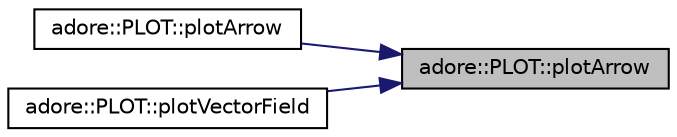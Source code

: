 digraph "adore::PLOT::plotArrow"
{
 // LATEX_PDF_SIZE
  edge [fontname="Helvetica",fontsize="10",labelfontname="Helvetica",labelfontsize="10"];
  node [fontname="Helvetica",fontsize="10",shape=record];
  rankdir="RL";
  Node1 [label="adore::PLOT::plotArrow",height=0.2,width=0.4,color="black", fillcolor="grey75", style="filled", fontcolor="black",tooltip=" "];
  Node1 -> Node2 [dir="back",color="midnightblue",fontsize="10",style="solid",fontname="Helvetica"];
  Node2 [label="adore::PLOT::plotArrow",height=0.2,width=0.4,color="black", fillcolor="white", style="filled",URL="$namespaceadore_1_1PLOT.html#a0eb6eb08d7d2d214203a1c1d3e7259df",tooltip=" "];
  Node1 -> Node3 [dir="back",color="midnightblue",fontsize="10",style="solid",fontname="Helvetica"];
  Node3 [label="adore::PLOT::plotVectorField",height=0.2,width=0.4,color="black", fillcolor="white", style="filled",URL="$namespaceadore_1_1PLOT.html#a12df6cebddeb4ffbe58e9cefbfc8a3c4",tooltip=" "];
}
